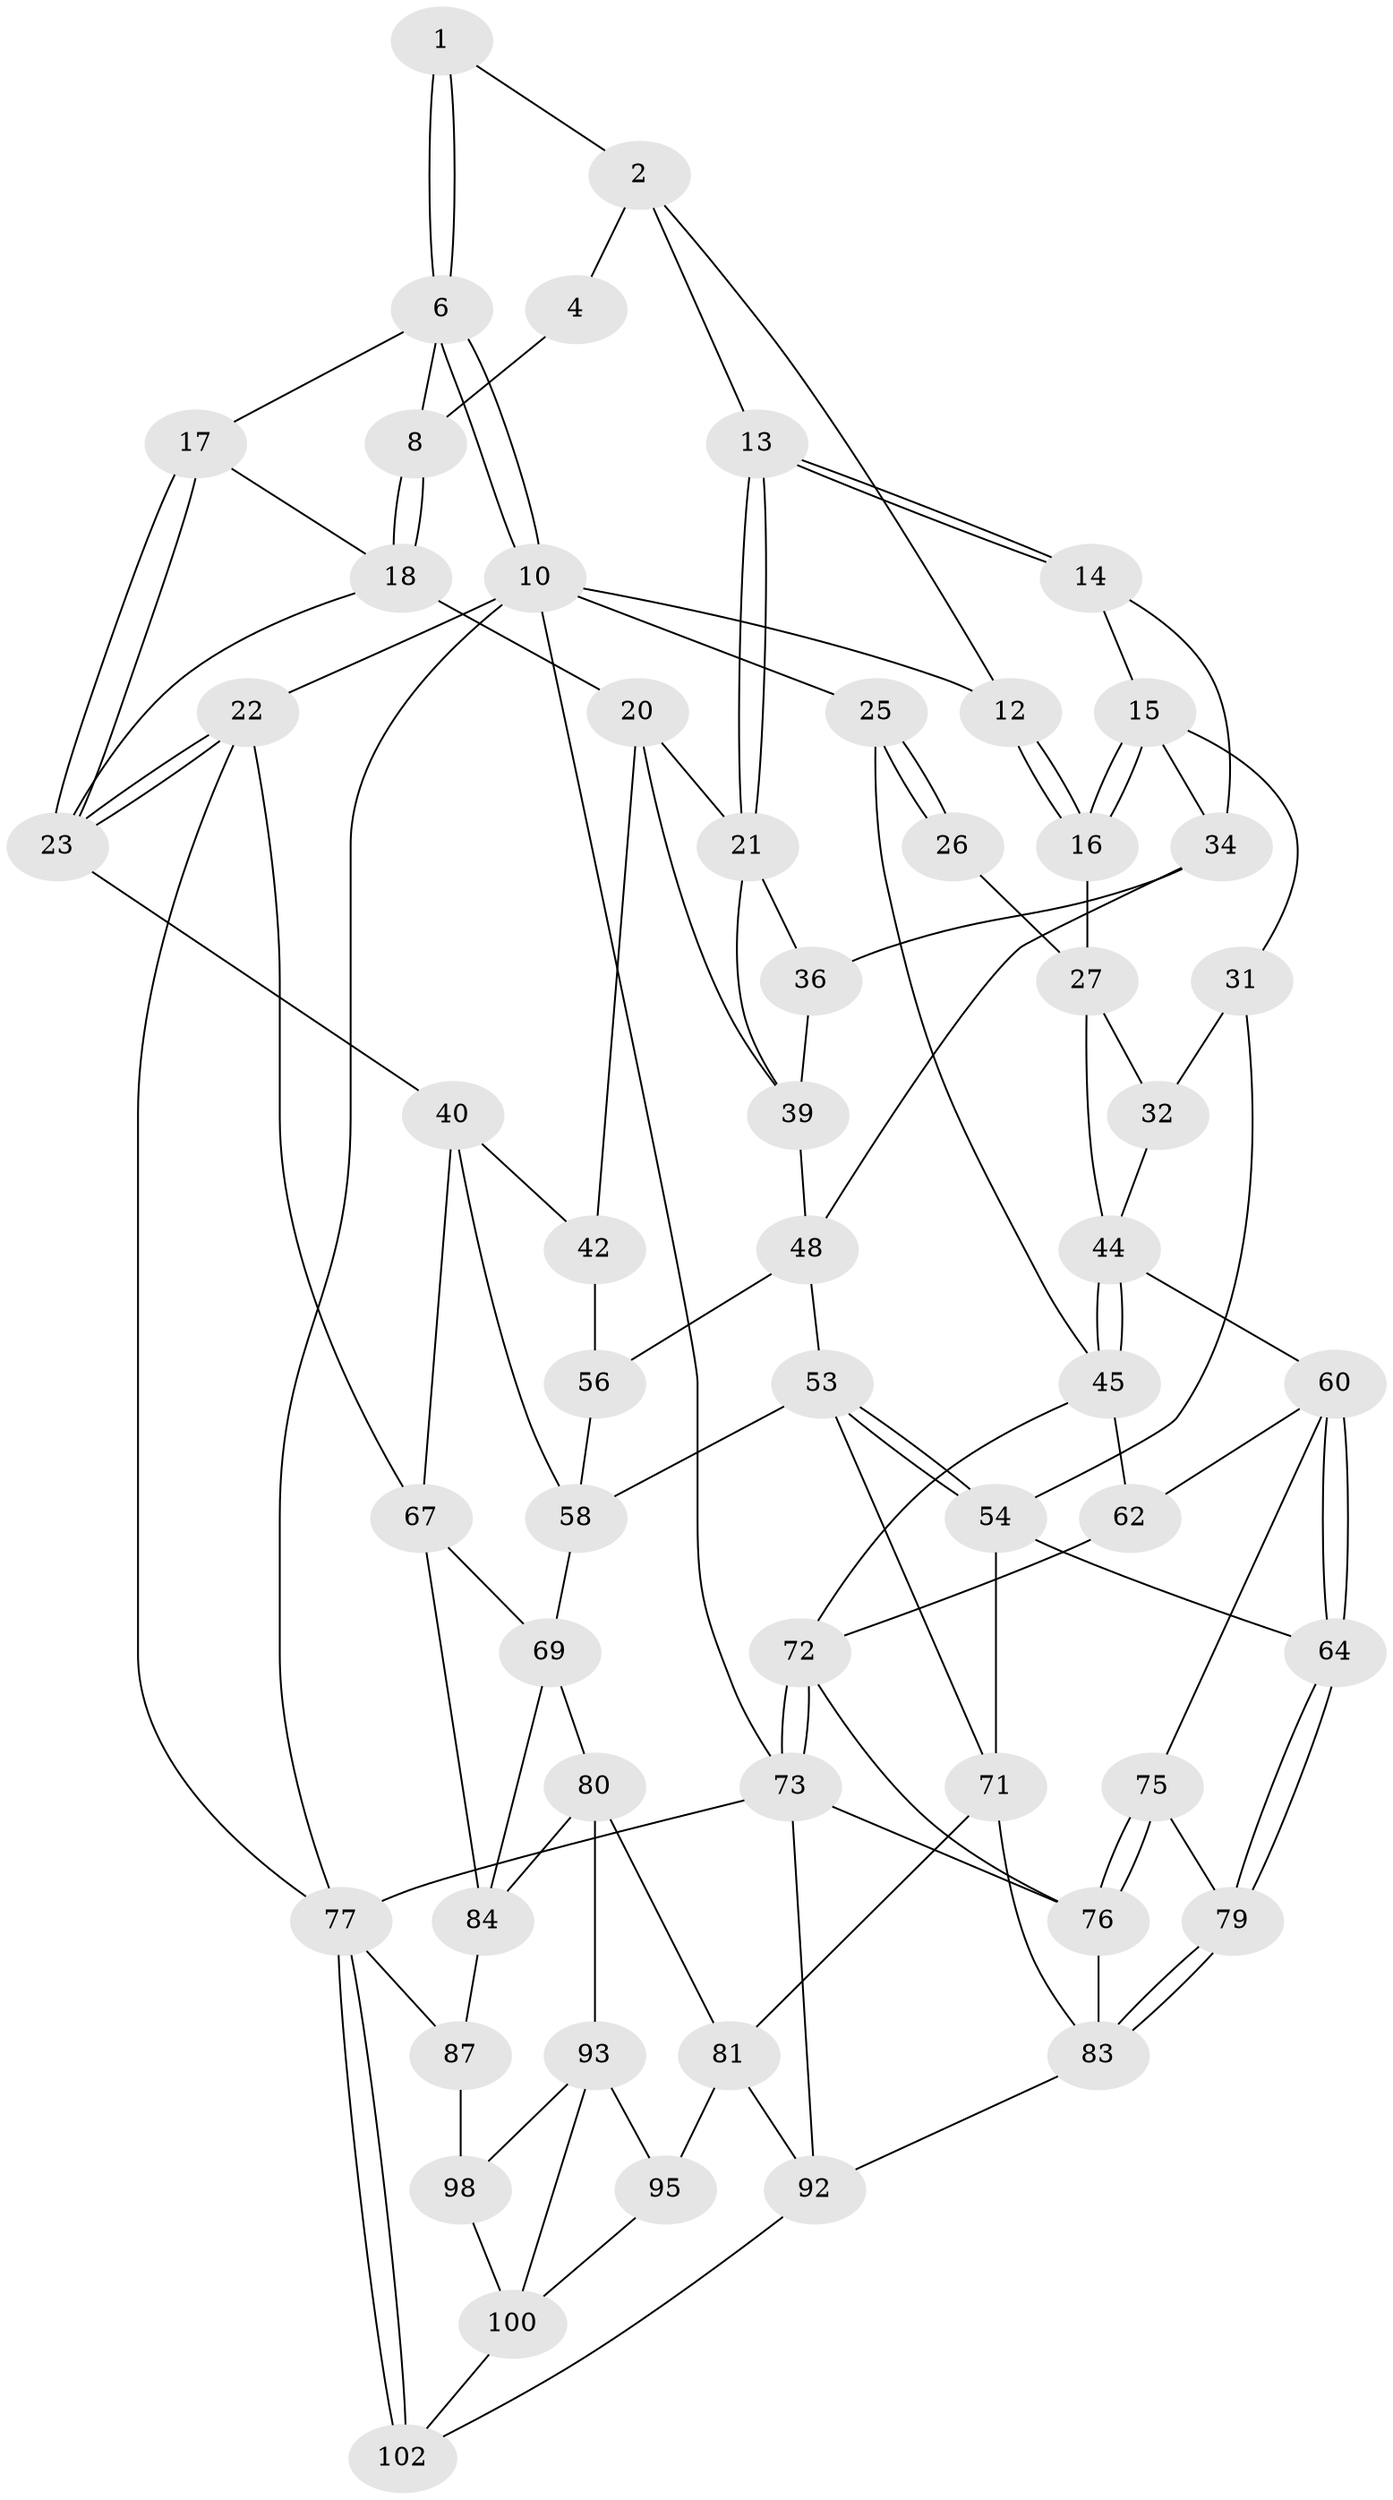 // original degree distribution, {3: 0.0392156862745098, 4: 0.2549019607843137, 6: 0.27450980392156865, 5: 0.43137254901960786}
// Generated by graph-tools (version 1.1) at 2025/11/02/21/25 10:11:13]
// undirected, 57 vertices, 121 edges
graph export_dot {
graph [start="1"]
  node [color=gray90,style=filled];
  1 [pos="+0.7442612947279881+0"];
  2 [pos="+0.6231638149228161+0",super="+3"];
  4 [pos="+0.6782968059300254+0.15944214196444864",super="+5"];
  6 [pos="+1+0",super="+7"];
  8 [pos="+0.7548498666784308+0.14076472118663236",super="+9"];
  10 [pos="+1+0",super="+11"];
  12 [pos="+0.3914426822493806+0"];
  13 [pos="+0.6346478008220303+0.1953754505467522"];
  14 [pos="+0.4746956491866431+0.12960919529623416"];
  15 [pos="+0.397052117285921+0.06304907878951302",super="+30"];
  16 [pos="+0.38820746085188806+0.044797776332666815",super="+24"];
  17 [pos="+0.8586189239185408+0.19774616668353745"];
  18 [pos="+0.8100688561926254+0.20555306999266384",super="+19"];
  20 [pos="+0.7419224660868474+0.2731298079205014",super="+38"];
  21 [pos="+0.6395542358032701+0.21577485294803642",super="+37"];
  22 [pos="+1+0.3461776175250209",super="+66"];
  23 [pos="+1+0.34744788331961657",super="+29"];
  25 [pos="+0+0",super="+43"];
  26 [pos="+0+0",super="+28"];
  27 [pos="+0.153380950620701+0.22766539954128848",super="+33"];
  31 [pos="+0.317566844603508+0.31340033179861915",super="+52"];
  32 [pos="+0.2950767532962478+0.3180215540108749",super="+50"];
  34 [pos="+0.48599370346081666+0.26986477283350485",super="+35"];
  36 [pos="+0.58755966691484+0.3211328243939612"];
  39 [pos="+0.7266651779140622+0.39440092587598063",super="+47"];
  40 [pos="+0.8210653530724333+0.43411076789698405",super="+41"];
  42 [pos="+0.7533633565327932+0.4229048453985116",super="+55"];
  44 [pos="+0.13754108572040363+0.40038969981859884",super="+51"];
  45 [pos="+0.02456054086117451+0.46483593497439524",super="+46"];
  48 [pos="+0.5642568209457969+0.37528214902651",super="+49"];
  53 [pos="+0.4639607702277673+0.47329178121062626",super="+59"];
  54 [pos="+0.4052888178418672+0.49304370312861134",super="+63"];
  56 [pos="+0.6237953288073743+0.42961145411232843",super="+57"];
  58 [pos="+0.601997571221301+0.5689861387264239",super="+65"];
  60 [pos="+0.22983598270258945+0.5582556729198945",super="+61"];
  62 [pos="+0.1310119788179767+0.5473424593183279"];
  64 [pos="+0.3137394956591822+0.6084151630552058"];
  67 [pos="+0.9718681957489561+0.6090009132796322",super="+68"];
  69 [pos="+0.7943711713368232+0.6219863291966917",super="+70"];
  71 [pos="+0.4677671867681639+0.6447126642067749",super="+82"];
  72 [pos="+0+0.5953078406206558",super="+74"];
  73 [pos="+0+1",super="+90"];
  75 [pos="+0.14635645397660318+0.7034833654188858"];
  76 [pos="+0.1457161646647198+0.7039486408156868",super="+89"];
  77 [pos="+1+1",super="+78"];
  79 [pos="+0.30936204951891483+0.6570452502301989"];
  80 [pos="+0.6319902305094088+0.7142478476309074",super="+86"];
  81 [pos="+0.6125039868526952+0.7170601698115071",super="+91"];
  83 [pos="+0.3498858501130842+0.7532439819832774",super="+88"];
  84 [pos="+0.8432627724326224+0.6638988001912269",super="+85"];
  87 [pos="+1+0.9745556577770111",super="+97"];
  92 [pos="+0.34981128956024177+0.8841867453995005",super="+96"];
  93 [pos="+0.6426413267138102+0.8418648760736197",super="+94"];
  95 [pos="+0.5196669741684288+0.9186397713199487"];
  98 [pos="+0.6600788052858256+0.8853437973641549",super="+99"];
  100 [pos="+0.6110827183774907+1",super="+101"];
  102 [pos="+0.5846244956188256+1"];
  1 -- 2;
  1 -- 6;
  1 -- 6;
  2 -- 12;
  2 -- 4;
  2 -- 13;
  4 -- 8 [weight=2];
  6 -- 10;
  6 -- 10;
  6 -- 8;
  6 -- 17;
  8 -- 18;
  8 -- 18;
  10 -- 22;
  10 -- 77;
  10 -- 73;
  10 -- 12;
  10 -- 25;
  12 -- 16;
  12 -- 16;
  13 -- 14;
  13 -- 14;
  13 -- 21;
  13 -- 21;
  14 -- 15;
  14 -- 34;
  15 -- 16;
  15 -- 16;
  15 -- 34;
  15 -- 31;
  16 -- 27;
  17 -- 18;
  17 -- 23;
  17 -- 23;
  18 -- 20;
  18 -- 23;
  20 -- 21;
  20 -- 42;
  20 -- 39;
  21 -- 36;
  21 -- 39;
  22 -- 23;
  22 -- 23;
  22 -- 67;
  22 -- 77;
  23 -- 40;
  25 -- 26 [weight=2];
  25 -- 26;
  25 -- 45;
  26 -- 27;
  27 -- 32;
  27 -- 44;
  31 -- 32 [weight=2];
  31 -- 54;
  32 -- 44;
  34 -- 36;
  34 -- 48;
  36 -- 39;
  39 -- 48;
  40 -- 42;
  40 -- 67;
  40 -- 58;
  42 -- 56 [weight=2];
  44 -- 45;
  44 -- 45;
  44 -- 60;
  45 -- 62;
  45 -- 72;
  48 -- 56;
  48 -- 53;
  53 -- 54;
  53 -- 54;
  53 -- 58;
  53 -- 71;
  54 -- 64;
  54 -- 71;
  56 -- 58;
  58 -- 69;
  60 -- 64;
  60 -- 64;
  60 -- 75;
  60 -- 62;
  62 -- 72;
  64 -- 79;
  64 -- 79;
  67 -- 84;
  67 -- 69;
  69 -- 84;
  69 -- 80;
  71 -- 81;
  71 -- 83;
  72 -- 73;
  72 -- 73;
  72 -- 76;
  73 -- 77;
  73 -- 76;
  73 -- 92;
  75 -- 76;
  75 -- 76;
  75 -- 79;
  76 -- 83;
  77 -- 102;
  77 -- 102;
  77 -- 87;
  79 -- 83;
  79 -- 83;
  80 -- 81;
  80 -- 93;
  80 -- 84;
  81 -- 92;
  81 -- 95;
  83 -- 92;
  84 -- 87;
  87 -- 98 [weight=2];
  92 -- 102;
  93 -- 98;
  93 -- 100;
  93 -- 95;
  95 -- 100;
  98 -- 100;
  100 -- 102;
}
